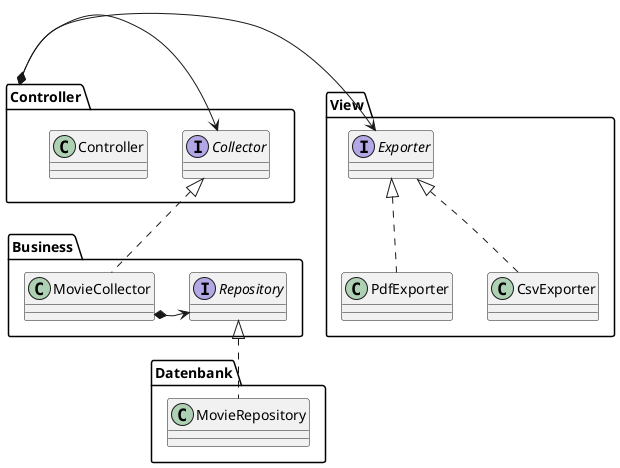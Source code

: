 @startuml
package View {
interface Exporter
  class PdfExporter
  class CsvExporter
}

package Controller {
  interface Collector
  class Controller
}

package Business {
  class MovieCollector
  interface Repository
}

package Datenbank{
  class MovieRepository
}

Exporter <|.. PdfExporter
Exporter <|.. CsvExporter
Collector <|.. MovieCollector
Repository <|.. MovieRepository

MovieCollector *--> Repository
MovieCollector -[hidden] Repository

Collector -[hidden] Controller
Collector <--* Controller

Controller -[hidden] Exporter
Controller *--> Exporter
@enduml
